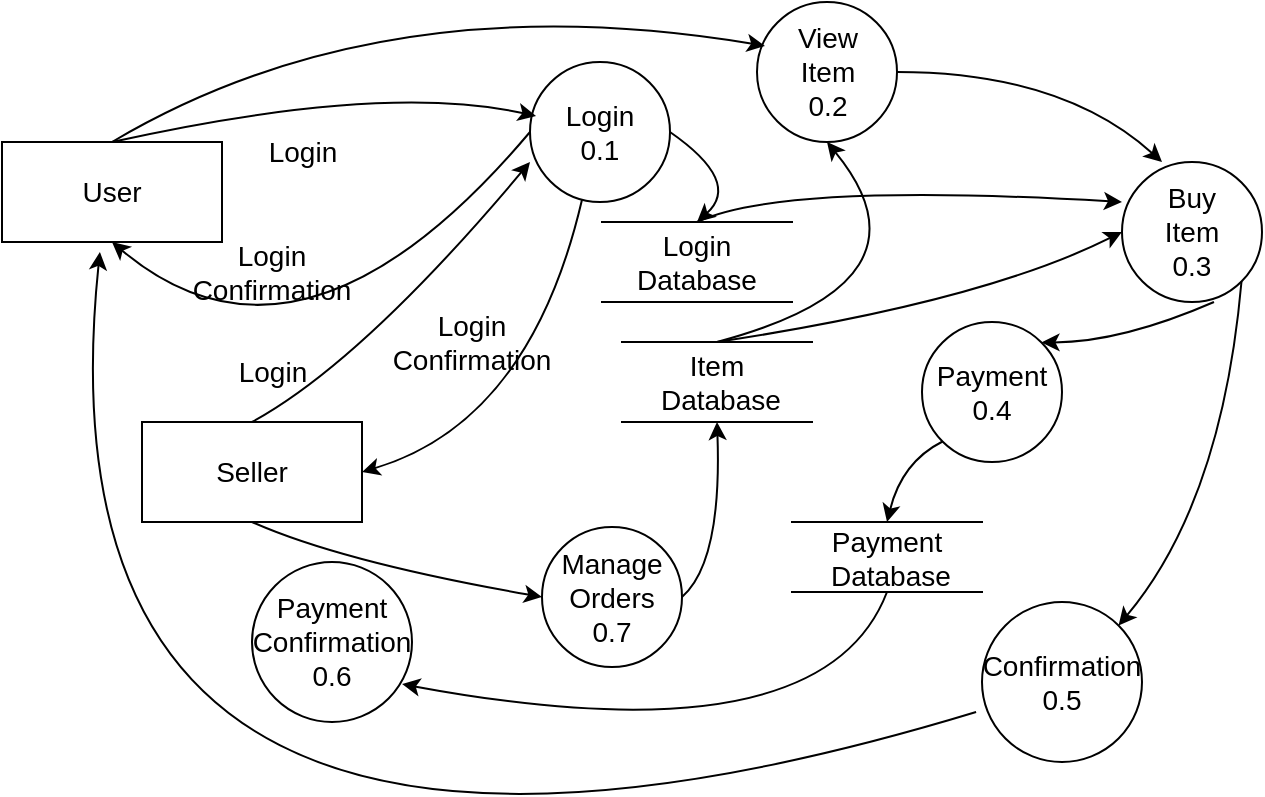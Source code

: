 <mxfile version="20.5.3" type="github">
  <diagram id="C5RBs43oDa-KdzZeNtuy" name="Page-1">
    <mxGraphModel dx="1038" dy="564" grid="1" gridSize="10" guides="1" tooltips="1" connect="1" arrows="1" fold="1" page="1" pageScale="1" pageWidth="827" pageHeight="1169" math="0" shadow="0">
      <root>
        <mxCell id="WIyWlLk6GJQsqaUBKTNV-0" />
        <mxCell id="WIyWlLk6GJQsqaUBKTNV-1" parent="WIyWlLk6GJQsqaUBKTNV-0" />
        <mxCell id="XqiACqFs13YfBnQOKo07-0" value="&lt;font style=&quot;font-size: 14px;&quot;&gt;User&lt;/font&gt;" style="rounded=0;whiteSpace=wrap;html=1;" parent="WIyWlLk6GJQsqaUBKTNV-1" vertex="1">
          <mxGeometry x="80" y="110" width="110" height="50" as="geometry" />
        </mxCell>
        <mxCell id="XqiACqFs13YfBnQOKo07-1" value="&lt;div&gt;Login&lt;/div&gt;0.1" style="ellipse;whiteSpace=wrap;html=1;aspect=fixed;fontSize=14;" parent="WIyWlLk6GJQsqaUBKTNV-1" vertex="1">
          <mxGeometry x="344" y="70" width="70" height="70" as="geometry" />
        </mxCell>
        <mxCell id="XqiACqFs13YfBnQOKo07-2" value="&lt;div&gt;View&lt;/div&gt;&lt;div&gt;Item&lt;br&gt;&lt;/div&gt;&lt;div&gt;0.2&lt;br&gt;&lt;/div&gt;" style="ellipse;whiteSpace=wrap;html=1;aspect=fixed;fontSize=14;" parent="WIyWlLk6GJQsqaUBKTNV-1" vertex="1">
          <mxGeometry x="457.5" y="40" width="70" height="70" as="geometry" />
        </mxCell>
        <mxCell id="XqiACqFs13YfBnQOKo07-3" value="" style="curved=1;endArrow=classic;html=1;rounded=0;fontSize=14;exitX=0.5;exitY=0;exitDx=0;exitDy=0;entryX=0.043;entryY=0.386;entryDx=0;entryDy=0;entryPerimeter=0;" parent="WIyWlLk6GJQsqaUBKTNV-1" source="XqiACqFs13YfBnQOKo07-0" target="XqiACqFs13YfBnQOKo07-1" edge="1">
          <mxGeometry width="50" height="50" relative="1" as="geometry">
            <mxPoint x="490" y="320" as="sourcePoint" />
            <mxPoint x="540" y="270" as="targetPoint" />
            <Array as="points">
              <mxPoint x="270" y="80" />
            </Array>
          </mxGeometry>
        </mxCell>
        <mxCell id="XqiACqFs13YfBnQOKo07-4" value="" style="curved=1;endArrow=classic;html=1;rounded=0;fontSize=14;exitX=0.5;exitY=0;exitDx=0;exitDy=0;entryX=0.057;entryY=0.314;entryDx=0;entryDy=0;entryPerimeter=0;" parent="WIyWlLk6GJQsqaUBKTNV-1" source="XqiACqFs13YfBnQOKo07-0" target="XqiACqFs13YfBnQOKo07-2" edge="1">
          <mxGeometry width="50" height="50" relative="1" as="geometry">
            <mxPoint x="215" y="140" as="sourcePoint" />
            <mxPoint x="375" y="190" as="targetPoint" />
            <Array as="points">
              <mxPoint x="270" y="30" />
            </Array>
          </mxGeometry>
        </mxCell>
        <mxCell id="XqiACqFs13YfBnQOKo07-6" value="Login Database" style="shape=partialRectangle;whiteSpace=wrap;html=1;left=0;right=0;fillColor=none;fontSize=14;" parent="WIyWlLk6GJQsqaUBKTNV-1" vertex="1">
          <mxGeometry x="380" y="150" width="95" height="40" as="geometry" />
        </mxCell>
        <mxCell id="XqiACqFs13YfBnQOKo07-7" value="" style="curved=1;endArrow=classic;html=1;rounded=0;fontSize=14;exitX=1;exitY=0.5;exitDx=0;exitDy=0;entryX=0.5;entryY=0;entryDx=0;entryDy=0;" parent="WIyWlLk6GJQsqaUBKTNV-1" source="XqiACqFs13YfBnQOKo07-1" target="XqiACqFs13YfBnQOKo07-6" edge="1">
          <mxGeometry width="50" height="50" relative="1" as="geometry">
            <mxPoint x="190" y="250" as="sourcePoint" />
            <mxPoint x="350" y="300" as="targetPoint" />
            <Array as="points">
              <mxPoint x="450" y="130" />
            </Array>
          </mxGeometry>
        </mxCell>
        <mxCell id="XqiACqFs13YfBnQOKo07-9" value="" style="curved=1;endArrow=classic;html=1;rounded=0;fontSize=14;exitX=0;exitY=0.5;exitDx=0;exitDy=0;entryX=0.5;entryY=1;entryDx=0;entryDy=0;" parent="WIyWlLk6GJQsqaUBKTNV-1" source="XqiACqFs13YfBnQOKo07-1" target="XqiACqFs13YfBnQOKo07-0" edge="1">
          <mxGeometry width="50" height="50" relative="1" as="geometry">
            <mxPoint x="140" y="250" as="sourcePoint" />
            <mxPoint x="300" y="300" as="targetPoint" />
            <Array as="points">
              <mxPoint x="230" y="240" />
            </Array>
          </mxGeometry>
        </mxCell>
        <mxCell id="N_Yc9P-u4iu1EQPdL20P-0" value="&lt;font style=&quot;font-size: 14px;&quot;&gt;Seller&lt;/font&gt;" style="rounded=0;whiteSpace=wrap;html=1;" parent="WIyWlLk6GJQsqaUBKTNV-1" vertex="1">
          <mxGeometry x="150" y="250" width="110" height="50" as="geometry" />
        </mxCell>
        <mxCell id="N_Yc9P-u4iu1EQPdL20P-1" value="&lt;div&gt;Buy&lt;br&gt;&lt;/div&gt;&lt;div&gt;Item&lt;br&gt;&lt;/div&gt;&lt;div&gt;0.3&lt;br&gt;&lt;/div&gt;" style="ellipse;whiteSpace=wrap;html=1;aspect=fixed;fontSize=14;" parent="WIyWlLk6GJQsqaUBKTNV-1" vertex="1">
          <mxGeometry x="640" y="120" width="70" height="70" as="geometry" />
        </mxCell>
        <mxCell id="N_Yc9P-u4iu1EQPdL20P-2" value="" style="curved=1;endArrow=classic;html=1;rounded=0;fontSize=14;exitX=1;exitY=0.5;exitDx=0;exitDy=0;entryX=0.286;entryY=0;entryDx=0;entryDy=0;entryPerimeter=0;" parent="WIyWlLk6GJQsqaUBKTNV-1" source="XqiACqFs13YfBnQOKo07-2" target="N_Yc9P-u4iu1EQPdL20P-1" edge="1">
          <mxGeometry width="50" height="50" relative="1" as="geometry">
            <mxPoint x="560" y="120" as="sourcePoint" />
            <mxPoint x="720" y="170" as="targetPoint" />
            <Array as="points">
              <mxPoint x="610" y="75" />
            </Array>
          </mxGeometry>
        </mxCell>
        <mxCell id="N_Yc9P-u4iu1EQPdL20P-3" value="" style="curved=1;endArrow=classic;html=1;rounded=0;fontSize=14;exitX=0.5;exitY=0;exitDx=0;exitDy=0;entryX=0;entryY=0.286;entryDx=0;entryDy=0;entryPerimeter=0;" parent="WIyWlLk6GJQsqaUBKTNV-1" source="XqiACqFs13YfBnQOKo07-6" target="N_Yc9P-u4iu1EQPdL20P-1" edge="1">
          <mxGeometry width="50" height="50" relative="1" as="geometry">
            <mxPoint x="470" y="250" as="sourcePoint" />
            <mxPoint x="536.02" y="295" as="targetPoint" />
            <Array as="points">
              <mxPoint x="470" y="130" />
            </Array>
          </mxGeometry>
        </mxCell>
        <mxCell id="N_Yc9P-u4iu1EQPdL20P-4" value="" style="curved=1;endArrow=classic;html=1;rounded=0;fontSize=14;exitX=0.371;exitY=0.986;exitDx=0;exitDy=0;entryX=1;entryY=0.5;entryDx=0;entryDy=0;exitPerimeter=0;" parent="WIyWlLk6GJQsqaUBKTNV-1" source="XqiACqFs13YfBnQOKo07-1" target="N_Yc9P-u4iu1EQPdL20P-0" edge="1">
          <mxGeometry width="50" height="50" relative="1" as="geometry">
            <mxPoint x="300" y="330" as="sourcePoint" />
            <mxPoint x="366.02" y="375" as="targetPoint" />
            <Array as="points">
              <mxPoint x="344" y="250" />
            </Array>
          </mxGeometry>
        </mxCell>
        <mxCell id="N_Yc9P-u4iu1EQPdL20P-5" value="" style="curved=1;endArrow=classic;html=1;rounded=0;fontSize=14;exitX=0.5;exitY=0;exitDx=0;exitDy=0;entryX=0;entryY=0.714;entryDx=0;entryDy=0;entryPerimeter=0;" parent="WIyWlLk6GJQsqaUBKTNV-1" source="N_Yc9P-u4iu1EQPdL20P-0" target="XqiACqFs13YfBnQOKo07-1" edge="1">
          <mxGeometry width="50" height="50" relative="1" as="geometry">
            <mxPoint x="460" y="330" as="sourcePoint" />
            <mxPoint x="526.02" y="375" as="targetPoint" />
            <Array as="points">
              <mxPoint x="260" y="220" />
            </Array>
          </mxGeometry>
        </mxCell>
        <mxCell id="N_Yc9P-u4iu1EQPdL20P-6" value="&lt;div&gt;Item&lt;/div&gt;&lt;div&gt;&amp;nbsp;Database&lt;/div&gt;" style="shape=partialRectangle;whiteSpace=wrap;html=1;left=0;right=0;fillColor=none;fontSize=14;" parent="WIyWlLk6GJQsqaUBKTNV-1" vertex="1">
          <mxGeometry x="390" y="210" width="95" height="40" as="geometry" />
        </mxCell>
        <mxCell id="N_Yc9P-u4iu1EQPdL20P-7" value="" style="curved=1;endArrow=classic;html=1;rounded=0;fontSize=14;exitX=0.5;exitY=0;exitDx=0;exitDy=0;entryX=0.5;entryY=1;entryDx=0;entryDy=0;" parent="WIyWlLk6GJQsqaUBKTNV-1" source="N_Yc9P-u4iu1EQPdL20P-6" target="XqiACqFs13YfBnQOKo07-2" edge="1">
          <mxGeometry width="50" height="50" relative="1" as="geometry">
            <mxPoint x="430" y="290.02" as="sourcePoint" />
            <mxPoint x="535" y="220.0" as="targetPoint" />
            <Array as="points">
              <mxPoint x="550" y="180" />
            </Array>
          </mxGeometry>
        </mxCell>
        <mxCell id="N_Yc9P-u4iu1EQPdL20P-8" value="" style="curved=1;endArrow=classic;html=1;rounded=0;fontSize=14;exitX=0.5;exitY=0;exitDx=0;exitDy=0;entryX=0;entryY=0.5;entryDx=0;entryDy=0;" parent="WIyWlLk6GJQsqaUBKTNV-1" source="N_Yc9P-u4iu1EQPdL20P-6" target="N_Yc9P-u4iu1EQPdL20P-1" edge="1">
          <mxGeometry width="50" height="50" relative="1" as="geometry">
            <mxPoint x="467.5" y="420" as="sourcePoint" />
            <mxPoint x="415" y="310" as="targetPoint" />
            <Array as="points">
              <mxPoint x="570" y="190" />
            </Array>
          </mxGeometry>
        </mxCell>
        <mxCell id="N_Yc9P-u4iu1EQPdL20P-9" value="&lt;div&gt;Payment&lt;/div&gt;&lt;div&gt;0.4&lt;br&gt;&lt;/div&gt;" style="ellipse;whiteSpace=wrap;html=1;aspect=fixed;fontSize=14;" parent="WIyWlLk6GJQsqaUBKTNV-1" vertex="1">
          <mxGeometry x="540" y="200" width="70" height="70" as="geometry" />
        </mxCell>
        <mxCell id="N_Yc9P-u4iu1EQPdL20P-10" value="" style="curved=1;endArrow=classic;html=1;rounded=0;fontSize=14;exitX=0.657;exitY=1;exitDx=0;exitDy=0;entryX=1;entryY=0;entryDx=0;entryDy=0;exitPerimeter=0;" parent="WIyWlLk6GJQsqaUBKTNV-1" source="N_Yc9P-u4iu1EQPdL20P-1" target="N_Yc9P-u4iu1EQPdL20P-9" edge="1">
          <mxGeometry width="50" height="50" relative="1" as="geometry">
            <mxPoint x="600" y="285" as="sourcePoint" />
            <mxPoint x="685.02" y="320" as="targetPoint" />
            <Array as="points">
              <mxPoint x="640" y="210" />
            </Array>
          </mxGeometry>
        </mxCell>
        <mxCell id="N_Yc9P-u4iu1EQPdL20P-11" value="&lt;div&gt;Manage&lt;/div&gt;&lt;div&gt;Orders&lt;br&gt;&lt;/div&gt;&lt;div&gt;0.7&lt;br&gt;&lt;/div&gt;" style="ellipse;whiteSpace=wrap;html=1;aspect=fixed;fontSize=14;" parent="WIyWlLk6GJQsqaUBKTNV-1" vertex="1">
          <mxGeometry x="350" y="302.5" width="70" height="70" as="geometry" />
        </mxCell>
        <mxCell id="N_Yc9P-u4iu1EQPdL20P-12" value="" style="curved=1;endArrow=classic;html=1;rounded=0;fontSize=14;exitX=0.5;exitY=1;exitDx=0;exitDy=0;entryX=0;entryY=0.5;entryDx=0;entryDy=0;" parent="WIyWlLk6GJQsqaUBKTNV-1" source="N_Yc9P-u4iu1EQPdL20P-0" target="N_Yc9P-u4iu1EQPdL20P-11" edge="1">
          <mxGeometry width="50" height="50" relative="1" as="geometry">
            <mxPoint x="215" y="340" as="sourcePoint" />
            <mxPoint x="227.5" y="410" as="targetPoint" />
            <Array as="points">
              <mxPoint x="250" y="320" />
            </Array>
          </mxGeometry>
        </mxCell>
        <mxCell id="N_Yc9P-u4iu1EQPdL20P-13" value="" style="curved=1;endArrow=classic;html=1;rounded=0;fontSize=14;exitX=1;exitY=0.5;exitDx=0;exitDy=0;entryX=0.5;entryY=1;entryDx=0;entryDy=0;" parent="WIyWlLk6GJQsqaUBKTNV-1" source="N_Yc9P-u4iu1EQPdL20P-11" target="N_Yc9P-u4iu1EQPdL20P-6" edge="1">
          <mxGeometry width="50" height="50" relative="1" as="geometry">
            <mxPoint x="440" y="380" as="sourcePoint" />
            <mxPoint x="565" y="475" as="targetPoint" />
            <Array as="points">
              <mxPoint x="440" y="320" />
            </Array>
          </mxGeometry>
        </mxCell>
        <mxCell id="N_Yc9P-u4iu1EQPdL20P-14" value="&lt;div&gt;Confirmation&lt;/div&gt;&lt;div&gt;0.5&lt;br&gt;&lt;/div&gt;" style="ellipse;whiteSpace=wrap;html=1;aspect=fixed;fontSize=14;" parent="WIyWlLk6GJQsqaUBKTNV-1" vertex="1">
          <mxGeometry x="570" y="340" width="80" height="80" as="geometry" />
        </mxCell>
        <mxCell id="N_Yc9P-u4iu1EQPdL20P-15" value="" style="curved=1;endArrow=classic;html=1;rounded=0;fontSize=14;exitX=1;exitY=1;exitDx=0;exitDy=0;entryX=1;entryY=0;entryDx=0;entryDy=0;" parent="WIyWlLk6GJQsqaUBKTNV-1" source="N_Yc9P-u4iu1EQPdL20P-1" target="N_Yc9P-u4iu1EQPdL20P-14" edge="1">
          <mxGeometry width="50" height="50" relative="1" as="geometry">
            <mxPoint x="625.99" y="250" as="sourcePoint" />
            <mxPoint x="619.749" y="340.251" as="targetPoint" />
            <Array as="points">
              <mxPoint x="690" y="290" />
            </Array>
          </mxGeometry>
        </mxCell>
        <mxCell id="N_Yc9P-u4iu1EQPdL20P-16" value="" style="curved=1;endArrow=classic;html=1;rounded=0;fontSize=14;entryX=0.445;entryY=1.1;entryDx=0;entryDy=0;exitX=-0.037;exitY=0.688;exitDx=0;exitDy=0;entryPerimeter=0;exitPerimeter=0;" parent="WIyWlLk6GJQsqaUBKTNV-1" source="N_Yc9P-u4iu1EQPdL20P-14" target="XqiACqFs13YfBnQOKo07-0" edge="1">
          <mxGeometry width="50" height="50" relative="1" as="geometry">
            <mxPoint x="540" y="410" as="sourcePoint" />
            <mxPoint x="383.514" y="584.716" as="targetPoint" />
            <Array as="points">
              <mxPoint x="90" y="540" />
            </Array>
          </mxGeometry>
        </mxCell>
        <mxCell id="fLCHZYwzgSx7uP71FCLY-0" value="&lt;div&gt;Payment&lt;/div&gt;&lt;div&gt;Confirmation&lt;br&gt;&lt;/div&gt;&lt;div&gt;0.6&lt;/div&gt;" style="ellipse;whiteSpace=wrap;html=1;aspect=fixed;fontSize=14;" vertex="1" parent="WIyWlLk6GJQsqaUBKTNV-1">
          <mxGeometry x="205" y="320" width="80" height="80" as="geometry" />
        </mxCell>
        <mxCell id="fLCHZYwzgSx7uP71FCLY-1" value="" style="curved=1;endArrow=classic;html=1;rounded=0;fontSize=14;exitX=0.5;exitY=1;exitDx=0;exitDy=0;entryX=0.938;entryY=0.763;entryDx=0;entryDy=0;entryPerimeter=0;" edge="1" parent="WIyWlLk6GJQsqaUBKTNV-1" source="fLCHZYwzgSx7uP71FCLY-2" target="fLCHZYwzgSx7uP71FCLY-0">
          <mxGeometry width="50" height="50" relative="1" as="geometry">
            <mxPoint x="510" y="390" as="sourcePoint" />
            <mxPoint x="689.999" y="390.121" as="targetPoint" />
            <Array as="points">
              <mxPoint x="490" y="420" />
            </Array>
          </mxGeometry>
        </mxCell>
        <mxCell id="fLCHZYwzgSx7uP71FCLY-2" value="&lt;div&gt;Payment&lt;br&gt;&lt;/div&gt;&lt;div&gt;&amp;nbsp;Database&lt;/div&gt;" style="shape=partialRectangle;whiteSpace=wrap;html=1;left=0;right=0;fillColor=none;fontSize=14;" vertex="1" parent="WIyWlLk6GJQsqaUBKTNV-1">
          <mxGeometry x="475" y="300" width="95" height="35" as="geometry" />
        </mxCell>
        <mxCell id="fLCHZYwzgSx7uP71FCLY-3" value="" style="curved=1;endArrow=classic;html=1;rounded=0;fontSize=14;entryX=0.5;entryY=0;entryDx=0;entryDy=0;exitX=0;exitY=1;exitDx=0;exitDy=0;" edge="1" parent="WIyWlLk6GJQsqaUBKTNV-1" source="N_Yc9P-u4iu1EQPdL20P-9" target="fLCHZYwzgSx7uP71FCLY-2">
          <mxGeometry width="50" height="50" relative="1" as="geometry">
            <mxPoint x="560" y="370" as="sourcePoint" />
            <mxPoint x="445.5" y="380" as="targetPoint" />
            <Array as="points">
              <mxPoint x="530" y="270" />
            </Array>
          </mxGeometry>
        </mxCell>
        <mxCell id="fLCHZYwzgSx7uP71FCLY-6" value="Login" style="text;html=1;strokeColor=none;fillColor=none;align=center;verticalAlign=middle;whiteSpace=wrap;rounded=0;fontSize=14;" vertex="1" parent="WIyWlLk6GJQsqaUBKTNV-1">
          <mxGeometry x="205.5" y="100" width="49" height="30" as="geometry" />
        </mxCell>
        <mxCell id="fLCHZYwzgSx7uP71FCLY-7" value="Login Confirmation" style="text;html=1;strokeColor=none;fillColor=none;align=center;verticalAlign=middle;whiteSpace=wrap;rounded=0;fontSize=14;" vertex="1" parent="WIyWlLk6GJQsqaUBKTNV-1">
          <mxGeometry x="160" y="160" width="110" height="30" as="geometry" />
        </mxCell>
        <mxCell id="fLCHZYwzgSx7uP71FCLY-9" value="Login" style="text;html=1;strokeColor=none;fillColor=none;align=center;verticalAlign=middle;whiteSpace=wrap;rounded=0;fontSize=14;" vertex="1" parent="WIyWlLk6GJQsqaUBKTNV-1">
          <mxGeometry x="190.5" y="210" width="49" height="30" as="geometry" />
        </mxCell>
        <mxCell id="fLCHZYwzgSx7uP71FCLY-10" value="Login Confirmation" style="text;html=1;strokeColor=none;fillColor=none;align=center;verticalAlign=middle;whiteSpace=wrap;rounded=0;fontSize=14;" vertex="1" parent="WIyWlLk6GJQsqaUBKTNV-1">
          <mxGeometry x="260" y="195" width="110" height="30" as="geometry" />
        </mxCell>
      </root>
    </mxGraphModel>
  </diagram>
</mxfile>
